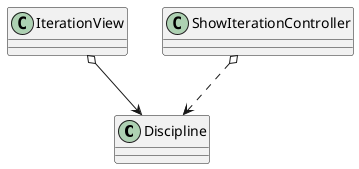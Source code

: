@startuml
	class Discipline {
	}

	IterationView o--> Discipline
	ShowIterationController o..> Discipline
@enduml
